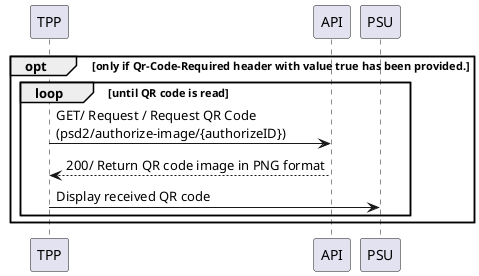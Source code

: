 @startuml qr-code-sd

opt only if Qr-Code-Required header with value true has been provided.
    loop until QR code is read
        TPP->API: GET/ Request / Request QR Code\n(psd2/authorize-image/{authorizeID})
        TPP<--API: 200/ Return QR code image in PNG format
        TPP->PSU: Display received QR code
    end
end

@enduml